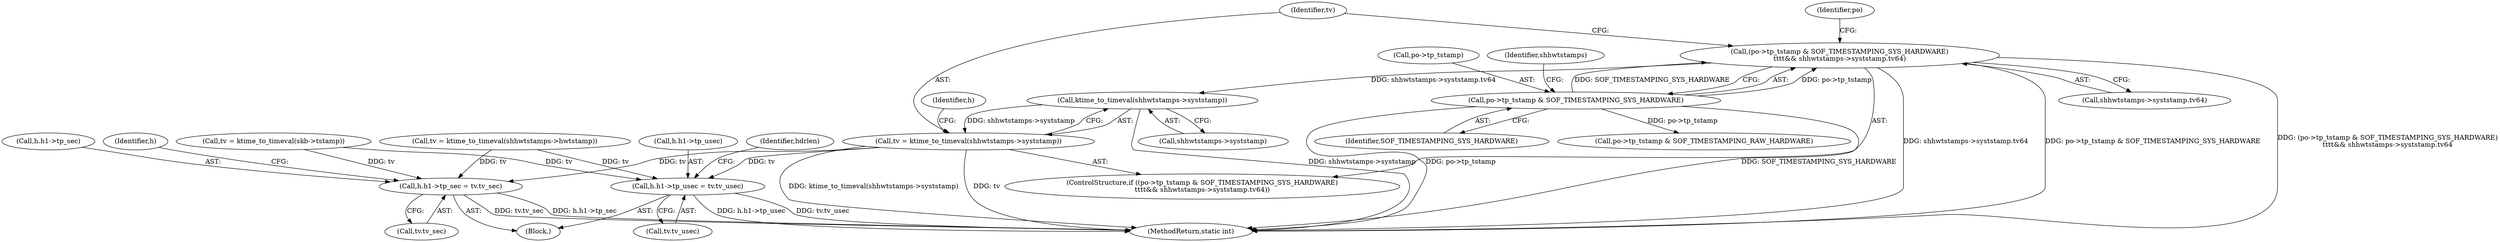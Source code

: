 digraph "0_linux_13fcb7bd322164c67926ffe272846d4860196dc6_0@pointer" {
"1000479" [label="(Call,ktime_to_timeval(shhwtstamps->syststamp))"];
"1000466" [label="(Call,(po->tp_tstamp & SOF_TIMESTAMPING_SYS_HARDWARE)\n\t\t\t\t&& shhwtstamps->syststamp.tv64)"];
"1000467" [label="(Call,po->tp_tstamp & SOF_TIMESTAMPING_SYS_HARDWARE)"];
"1000477" [label="(Call,tv = ktime_to_timeval(shhwtstamps->syststamp))"];
"1000519" [label="(Call,h.h1->tp_sec = tv.tv_sec)"];
"1000528" [label="(Call,h.h1->tp_usec = tv.tv_usec)"];
"1000433" [label="(Block,)"];
"1000496" [label="(Call,tv = ktime_to_timeval(shhwtstamps->hwtstamp))"];
"1000519" [label="(Call,h.h1->tp_sec = tv.tv_sec)"];
"1000479" [label="(Call,ktime_to_timeval(shhwtstamps->syststamp))"];
"1000466" [label="(Call,(po->tp_tstamp & SOF_TIMESTAMPING_SYS_HARDWARE)\n\t\t\t\t&& shhwtstamps->syststamp.tv64)"];
"1000471" [label="(Identifier,SOF_TIMESTAMPING_SYS_HARDWARE)"];
"1000529" [label="(Call,h.h1->tp_usec)"];
"1000477" [label="(Call,tv = ktime_to_timeval(shhwtstamps->syststamp))"];
"1000486" [label="(Call,po->tp_tstamp & SOF_TIMESTAMPING_RAW_HARDWARE)"];
"1000509" [label="(Call,tv = ktime_to_timeval(skb->tstamp))"];
"1000465" [label="(ControlStructure,if ((po->tp_tstamp & SOF_TIMESTAMPING_SYS_HARDWARE)\n\t\t\t\t&& shhwtstamps->syststamp.tv64))"];
"1000478" [label="(Identifier,tv)"];
"1000525" [label="(Call,tv.tv_sec)"];
"1000534" [label="(Call,tv.tv_usec)"];
"1000840" [label="(MethodReturn,static int)"];
"1000520" [label="(Call,h.h1->tp_sec)"];
"1000480" [label="(Call,shhwtstamps->syststamp)"];
"1000528" [label="(Call,h.h1->tp_usec = tv.tv_usec)"];
"1000531" [label="(Identifier,h)"];
"1000522" [label="(Identifier,h)"];
"1000467" [label="(Call,po->tp_tstamp & SOF_TIMESTAMPING_SYS_HARDWARE)"];
"1000472" [label="(Call,shhwtstamps->syststamp.tv64)"];
"1000538" [label="(Identifier,hdrlen)"];
"1000468" [label="(Call,po->tp_tstamp)"];
"1000474" [label="(Identifier,shhwtstamps)"];
"1000488" [label="(Identifier,po)"];
"1000479" -> "1000477"  [label="AST: "];
"1000479" -> "1000480"  [label="CFG: "];
"1000480" -> "1000479"  [label="AST: "];
"1000477" -> "1000479"  [label="CFG: "];
"1000479" -> "1000840"  [label="DDG: shhwtstamps->syststamp"];
"1000479" -> "1000477"  [label="DDG: shhwtstamps->syststamp"];
"1000466" -> "1000479"  [label="DDG: shhwtstamps->syststamp.tv64"];
"1000466" -> "1000465"  [label="AST: "];
"1000466" -> "1000467"  [label="CFG: "];
"1000466" -> "1000472"  [label="CFG: "];
"1000467" -> "1000466"  [label="AST: "];
"1000472" -> "1000466"  [label="AST: "];
"1000478" -> "1000466"  [label="CFG: "];
"1000488" -> "1000466"  [label="CFG: "];
"1000466" -> "1000840"  [label="DDG: shhwtstamps->syststamp.tv64"];
"1000466" -> "1000840"  [label="DDG: po->tp_tstamp & SOF_TIMESTAMPING_SYS_HARDWARE"];
"1000466" -> "1000840"  [label="DDG: (po->tp_tstamp & SOF_TIMESTAMPING_SYS_HARDWARE)\n\t\t\t\t&& shhwtstamps->syststamp.tv64"];
"1000467" -> "1000466"  [label="DDG: po->tp_tstamp"];
"1000467" -> "1000466"  [label="DDG: SOF_TIMESTAMPING_SYS_HARDWARE"];
"1000467" -> "1000471"  [label="CFG: "];
"1000468" -> "1000467"  [label="AST: "];
"1000471" -> "1000467"  [label="AST: "];
"1000474" -> "1000467"  [label="CFG: "];
"1000467" -> "1000840"  [label="DDG: po->tp_tstamp"];
"1000467" -> "1000840"  [label="DDG: SOF_TIMESTAMPING_SYS_HARDWARE"];
"1000467" -> "1000486"  [label="DDG: po->tp_tstamp"];
"1000477" -> "1000465"  [label="AST: "];
"1000478" -> "1000477"  [label="AST: "];
"1000522" -> "1000477"  [label="CFG: "];
"1000477" -> "1000840"  [label="DDG: ktime_to_timeval(shhwtstamps->syststamp)"];
"1000477" -> "1000840"  [label="DDG: tv"];
"1000477" -> "1000519"  [label="DDG: tv"];
"1000477" -> "1000528"  [label="DDG: tv"];
"1000519" -> "1000433"  [label="AST: "];
"1000519" -> "1000525"  [label="CFG: "];
"1000520" -> "1000519"  [label="AST: "];
"1000525" -> "1000519"  [label="AST: "];
"1000531" -> "1000519"  [label="CFG: "];
"1000519" -> "1000840"  [label="DDG: tv.tv_sec"];
"1000519" -> "1000840"  [label="DDG: h.h1->tp_sec"];
"1000496" -> "1000519"  [label="DDG: tv"];
"1000509" -> "1000519"  [label="DDG: tv"];
"1000528" -> "1000433"  [label="AST: "];
"1000528" -> "1000534"  [label="CFG: "];
"1000529" -> "1000528"  [label="AST: "];
"1000534" -> "1000528"  [label="AST: "];
"1000538" -> "1000528"  [label="CFG: "];
"1000528" -> "1000840"  [label="DDG: h.h1->tp_usec"];
"1000528" -> "1000840"  [label="DDG: tv.tv_usec"];
"1000496" -> "1000528"  [label="DDG: tv"];
"1000509" -> "1000528"  [label="DDG: tv"];
}
